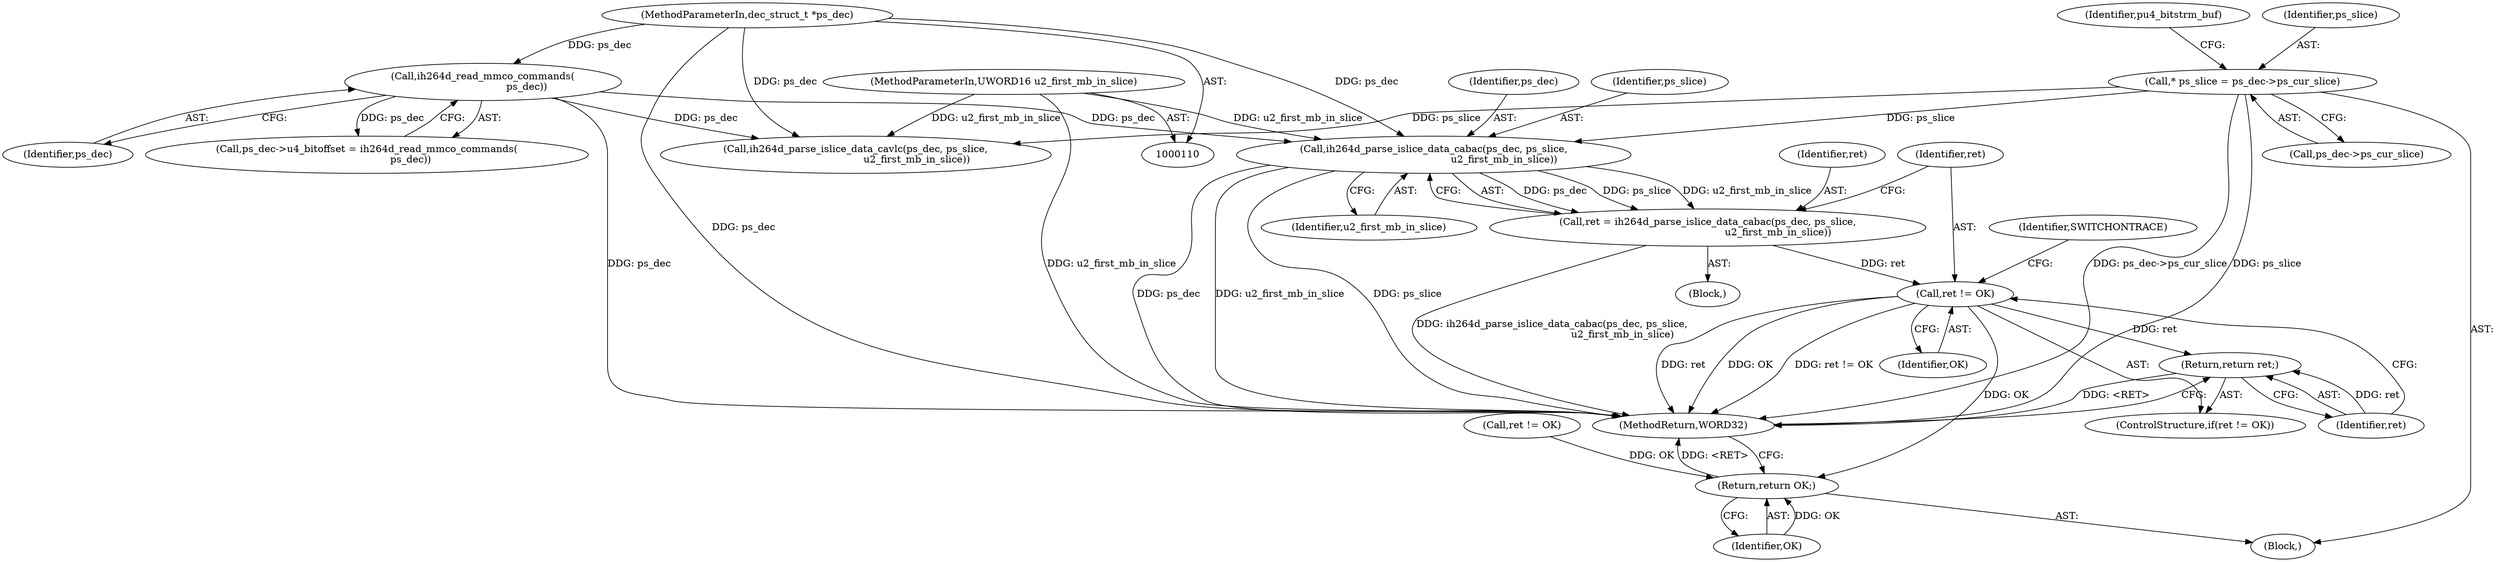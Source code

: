 digraph "1_Android_943323f1d9d3dd5c2634deb26cbe72343ca6b3db_1@pointer" {
"1000376" [label="(Call,ih264d_parse_islice_data_cabac(ps_dec, ps_slice,\n                                             u2_first_mb_in_slice))"];
"1000164" [label="(Call,ih264d_read_mmco_commands(\n                            ps_dec))"];
"1000111" [label="(MethodParameterIn,dec_struct_t *ps_dec)"];
"1000121" [label="(Call,* ps_slice = ps_dec->ps_cur_slice)"];
"1000112" [label="(MethodParameterIn,UWORD16 u2_first_mb_in_slice)"];
"1000374" [label="(Call,ret = ih264d_parse_islice_data_cabac(ps_dec, ps_slice,\n                                             u2_first_mb_in_slice))"];
"1000381" [label="(Call,ret != OK)"];
"1000384" [label="(Return,return ret;)"];
"1000420" [label="(Return,return OK;)"];
"1000385" [label="(Identifier,ret)"];
"1000382" [label="(Identifier,ret)"];
"1000111" [label="(MethodParameterIn,dec_struct_t *ps_dec)"];
"1000410" [label="(Call,ih264d_parse_islice_data_cavlc(ps_dec, ps_slice,\n                                       u2_first_mb_in_slice))"];
"1000421" [label="(Identifier,OK)"];
"1000375" [label="(Identifier,ret)"];
"1000380" [label="(ControlStructure,if(ret != OK))"];
"1000113" [label="(Block,)"];
"1000422" [label="(MethodReturn,WORD32)"];
"1000379" [label="(Identifier,u2_first_mb_in_slice)"];
"1000123" [label="(Call,ps_dec->ps_cur_slice)"];
"1000376" [label="(Call,ih264d_parse_islice_data_cabac(ps_dec, ps_slice,\n                                             u2_first_mb_in_slice))"];
"1000112" [label="(MethodParameterIn,UWORD16 u2_first_mb_in_slice)"];
"1000383" [label="(Identifier,OK)"];
"1000128" [label="(Identifier,pu4_bitstrm_buf)"];
"1000377" [label="(Identifier,ps_dec)"];
"1000165" [label="(Identifier,ps_dec)"];
"1000353" [label="(Block,)"];
"1000378" [label="(Identifier,ps_slice)"];
"1000415" [label="(Call,ret != OK)"];
"1000381" [label="(Call,ret != OK)"];
"1000384" [label="(Return,return ret;)"];
"1000122" [label="(Identifier,ps_slice)"];
"1000164" [label="(Call,ih264d_read_mmco_commands(\n                            ps_dec))"];
"1000160" [label="(Call,ps_dec->u4_bitoffset = ih264d_read_mmco_commands(\n                            ps_dec))"];
"1000386" [label="(Identifier,SWITCHONTRACE)"];
"1000374" [label="(Call,ret = ih264d_parse_islice_data_cabac(ps_dec, ps_slice,\n                                             u2_first_mb_in_slice))"];
"1000121" [label="(Call,* ps_slice = ps_dec->ps_cur_slice)"];
"1000420" [label="(Return,return OK;)"];
"1000376" -> "1000374"  [label="AST: "];
"1000376" -> "1000379"  [label="CFG: "];
"1000377" -> "1000376"  [label="AST: "];
"1000378" -> "1000376"  [label="AST: "];
"1000379" -> "1000376"  [label="AST: "];
"1000374" -> "1000376"  [label="CFG: "];
"1000376" -> "1000422"  [label="DDG: ps_dec"];
"1000376" -> "1000422"  [label="DDG: u2_first_mb_in_slice"];
"1000376" -> "1000422"  [label="DDG: ps_slice"];
"1000376" -> "1000374"  [label="DDG: ps_dec"];
"1000376" -> "1000374"  [label="DDG: ps_slice"];
"1000376" -> "1000374"  [label="DDG: u2_first_mb_in_slice"];
"1000164" -> "1000376"  [label="DDG: ps_dec"];
"1000111" -> "1000376"  [label="DDG: ps_dec"];
"1000121" -> "1000376"  [label="DDG: ps_slice"];
"1000112" -> "1000376"  [label="DDG: u2_first_mb_in_slice"];
"1000164" -> "1000160"  [label="AST: "];
"1000164" -> "1000165"  [label="CFG: "];
"1000165" -> "1000164"  [label="AST: "];
"1000160" -> "1000164"  [label="CFG: "];
"1000164" -> "1000422"  [label="DDG: ps_dec"];
"1000164" -> "1000160"  [label="DDG: ps_dec"];
"1000111" -> "1000164"  [label="DDG: ps_dec"];
"1000164" -> "1000410"  [label="DDG: ps_dec"];
"1000111" -> "1000110"  [label="AST: "];
"1000111" -> "1000422"  [label="DDG: ps_dec"];
"1000111" -> "1000410"  [label="DDG: ps_dec"];
"1000121" -> "1000113"  [label="AST: "];
"1000121" -> "1000123"  [label="CFG: "];
"1000122" -> "1000121"  [label="AST: "];
"1000123" -> "1000121"  [label="AST: "];
"1000128" -> "1000121"  [label="CFG: "];
"1000121" -> "1000422"  [label="DDG: ps_dec->ps_cur_slice"];
"1000121" -> "1000422"  [label="DDG: ps_slice"];
"1000121" -> "1000410"  [label="DDG: ps_slice"];
"1000112" -> "1000110"  [label="AST: "];
"1000112" -> "1000422"  [label="DDG: u2_first_mb_in_slice"];
"1000112" -> "1000410"  [label="DDG: u2_first_mb_in_slice"];
"1000374" -> "1000353"  [label="AST: "];
"1000375" -> "1000374"  [label="AST: "];
"1000382" -> "1000374"  [label="CFG: "];
"1000374" -> "1000422"  [label="DDG: ih264d_parse_islice_data_cabac(ps_dec, ps_slice,\n                                             u2_first_mb_in_slice)"];
"1000374" -> "1000381"  [label="DDG: ret"];
"1000381" -> "1000380"  [label="AST: "];
"1000381" -> "1000383"  [label="CFG: "];
"1000382" -> "1000381"  [label="AST: "];
"1000383" -> "1000381"  [label="AST: "];
"1000385" -> "1000381"  [label="CFG: "];
"1000386" -> "1000381"  [label="CFG: "];
"1000381" -> "1000422"  [label="DDG: OK"];
"1000381" -> "1000422"  [label="DDG: ret"];
"1000381" -> "1000422"  [label="DDG: ret != OK"];
"1000381" -> "1000384"  [label="DDG: ret"];
"1000381" -> "1000420"  [label="DDG: OK"];
"1000384" -> "1000380"  [label="AST: "];
"1000384" -> "1000385"  [label="CFG: "];
"1000385" -> "1000384"  [label="AST: "];
"1000422" -> "1000384"  [label="CFG: "];
"1000384" -> "1000422"  [label="DDG: <RET>"];
"1000385" -> "1000384"  [label="DDG: ret"];
"1000420" -> "1000113"  [label="AST: "];
"1000420" -> "1000421"  [label="CFG: "];
"1000421" -> "1000420"  [label="AST: "];
"1000422" -> "1000420"  [label="CFG: "];
"1000420" -> "1000422"  [label="DDG: <RET>"];
"1000421" -> "1000420"  [label="DDG: OK"];
"1000415" -> "1000420"  [label="DDG: OK"];
}
